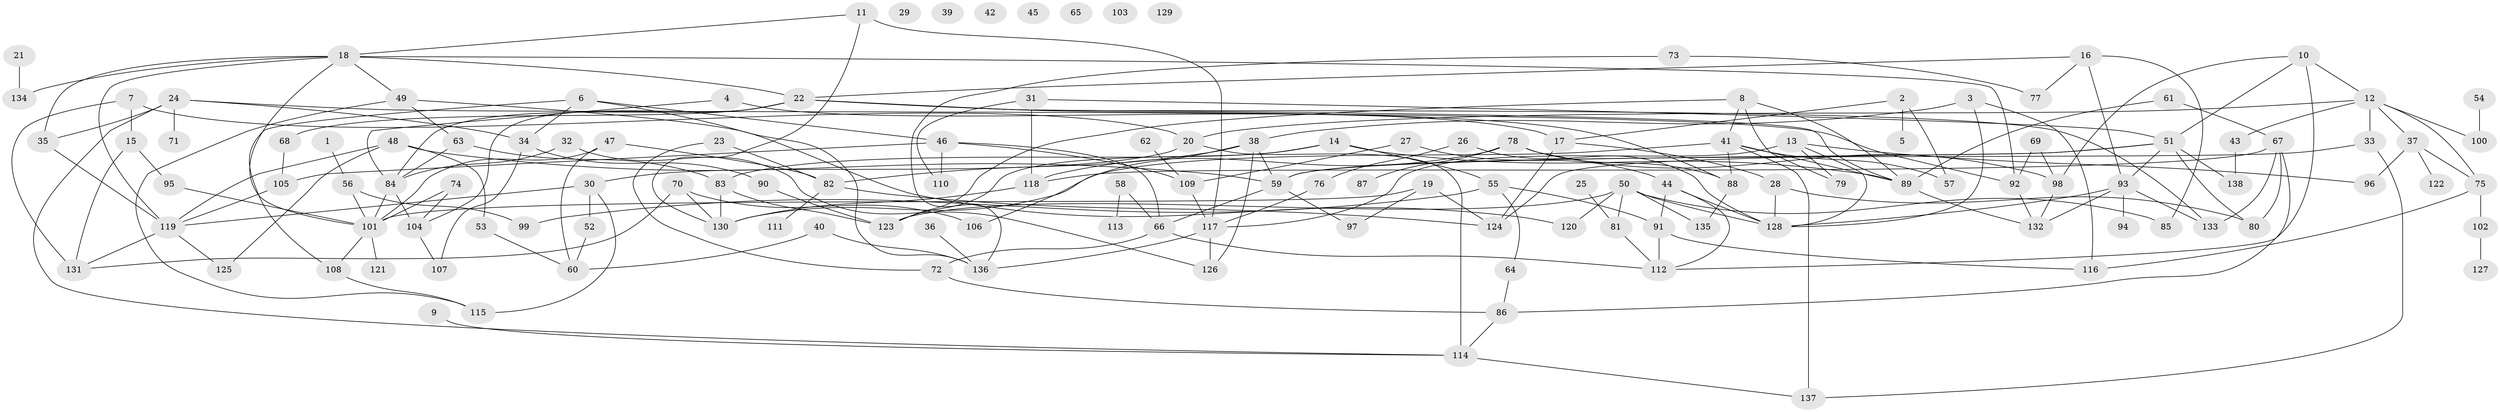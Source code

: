 // Generated by graph-tools (version 1.1) at 2025/33/03/09/25 02:33:37]
// undirected, 138 vertices, 215 edges
graph export_dot {
graph [start="1"]
  node [color=gray90,style=filled];
  1;
  2;
  3;
  4;
  5;
  6;
  7;
  8;
  9;
  10;
  11;
  12;
  13;
  14;
  15;
  16;
  17;
  18;
  19;
  20;
  21;
  22;
  23;
  24;
  25;
  26;
  27;
  28;
  29;
  30;
  31;
  32;
  33;
  34;
  35;
  36;
  37;
  38;
  39;
  40;
  41;
  42;
  43;
  44;
  45;
  46;
  47;
  48;
  49;
  50;
  51;
  52;
  53;
  54;
  55;
  56;
  57;
  58;
  59;
  60;
  61;
  62;
  63;
  64;
  65;
  66;
  67;
  68;
  69;
  70;
  71;
  72;
  73;
  74;
  75;
  76;
  77;
  78;
  79;
  80;
  81;
  82;
  83;
  84;
  85;
  86;
  87;
  88;
  89;
  90;
  91;
  92;
  93;
  94;
  95;
  96;
  97;
  98;
  99;
  100;
  101;
  102;
  103;
  104;
  105;
  106;
  107;
  108;
  109;
  110;
  111;
  112;
  113;
  114;
  115;
  116;
  117;
  118;
  119;
  120;
  121;
  122;
  123;
  124;
  125;
  126;
  127;
  128;
  129;
  130;
  131;
  132;
  133;
  134;
  135;
  136;
  137;
  138;
  1 -- 56;
  2 -- 5;
  2 -- 17;
  2 -- 57;
  3 -- 38;
  3 -- 116;
  3 -- 128;
  4 -- 17;
  4 -- 84;
  6 -- 34;
  6 -- 46;
  6 -- 108;
  6 -- 136;
  7 -- 15;
  7 -- 20;
  7 -- 131;
  8 -- 41;
  8 -- 79;
  8 -- 89;
  8 -- 123;
  9 -- 114;
  10 -- 12;
  10 -- 51;
  10 -- 98;
  10 -- 112;
  11 -- 18;
  11 -- 117;
  11 -- 130;
  12 -- 20;
  12 -- 33;
  12 -- 37;
  12 -- 43;
  12 -- 75;
  12 -- 100;
  13 -- 79;
  13 -- 96;
  13 -- 117;
  13 -- 128;
  14 -- 55;
  14 -- 83;
  14 -- 89;
  14 -- 123;
  15 -- 95;
  15 -- 131;
  16 -- 22;
  16 -- 77;
  16 -- 85;
  16 -- 93;
  17 -- 28;
  17 -- 124;
  18 -- 22;
  18 -- 35;
  18 -- 49;
  18 -- 92;
  18 -- 101;
  18 -- 119;
  18 -- 134;
  19 -- 97;
  19 -- 101;
  19 -- 124;
  20 -- 30;
  20 -- 114;
  21 -- 134;
  22 -- 68;
  22 -- 84;
  22 -- 88;
  22 -- 89;
  22 -- 104;
  22 -- 133;
  23 -- 72;
  23 -- 82;
  24 -- 34;
  24 -- 35;
  24 -- 71;
  24 -- 92;
  24 -- 114;
  25 -- 81;
  26 -- 76;
  26 -- 128;
  27 -- 44;
  27 -- 109;
  28 -- 80;
  28 -- 128;
  30 -- 52;
  30 -- 115;
  30 -- 119;
  31 -- 51;
  31 -- 110;
  31 -- 118;
  32 -- 84;
  32 -- 126;
  33 -- 59;
  33 -- 137;
  34 -- 90;
  34 -- 107;
  35 -- 119;
  36 -- 136;
  37 -- 75;
  37 -- 96;
  37 -- 122;
  38 -- 59;
  38 -- 82;
  38 -- 106;
  38 -- 126;
  40 -- 60;
  40 -- 136;
  41 -- 57;
  41 -- 88;
  41 -- 89;
  41 -- 130;
  41 -- 137;
  43 -- 138;
  44 -- 91;
  44 -- 112;
  44 -- 128;
  46 -- 66;
  46 -- 105;
  46 -- 109;
  46 -- 110;
  47 -- 60;
  47 -- 82;
  47 -- 101;
  48 -- 53;
  48 -- 59;
  48 -- 119;
  48 -- 125;
  49 -- 63;
  49 -- 115;
  49 -- 120;
  50 -- 81;
  50 -- 85;
  50 -- 120;
  50 -- 123;
  50 -- 128;
  50 -- 135;
  51 -- 59;
  51 -- 80;
  51 -- 93;
  51 -- 124;
  51 -- 138;
  52 -- 60;
  53 -- 60;
  54 -- 100;
  55 -- 64;
  55 -- 91;
  55 -- 99;
  56 -- 99;
  56 -- 101;
  58 -- 66;
  58 -- 113;
  59 -- 66;
  59 -- 97;
  61 -- 67;
  61 -- 89;
  62 -- 109;
  63 -- 83;
  63 -- 84;
  64 -- 86;
  66 -- 72;
  66 -- 112;
  67 -- 80;
  67 -- 86;
  67 -- 118;
  67 -- 133;
  68 -- 105;
  69 -- 92;
  69 -- 98;
  70 -- 106;
  70 -- 130;
  70 -- 131;
  72 -- 86;
  73 -- 77;
  73 -- 136;
  74 -- 101;
  74 -- 104;
  75 -- 102;
  75 -- 116;
  76 -- 117;
  78 -- 87;
  78 -- 88;
  78 -- 98;
  78 -- 118;
  81 -- 112;
  82 -- 111;
  82 -- 124;
  83 -- 123;
  83 -- 130;
  84 -- 101;
  84 -- 104;
  86 -- 114;
  88 -- 135;
  89 -- 132;
  90 -- 123;
  91 -- 112;
  91 -- 116;
  92 -- 132;
  93 -- 94;
  93 -- 128;
  93 -- 132;
  93 -- 133;
  95 -- 101;
  98 -- 132;
  101 -- 108;
  101 -- 121;
  102 -- 127;
  104 -- 107;
  105 -- 119;
  108 -- 115;
  109 -- 117;
  114 -- 137;
  117 -- 126;
  117 -- 136;
  118 -- 130;
  119 -- 125;
  119 -- 131;
}
